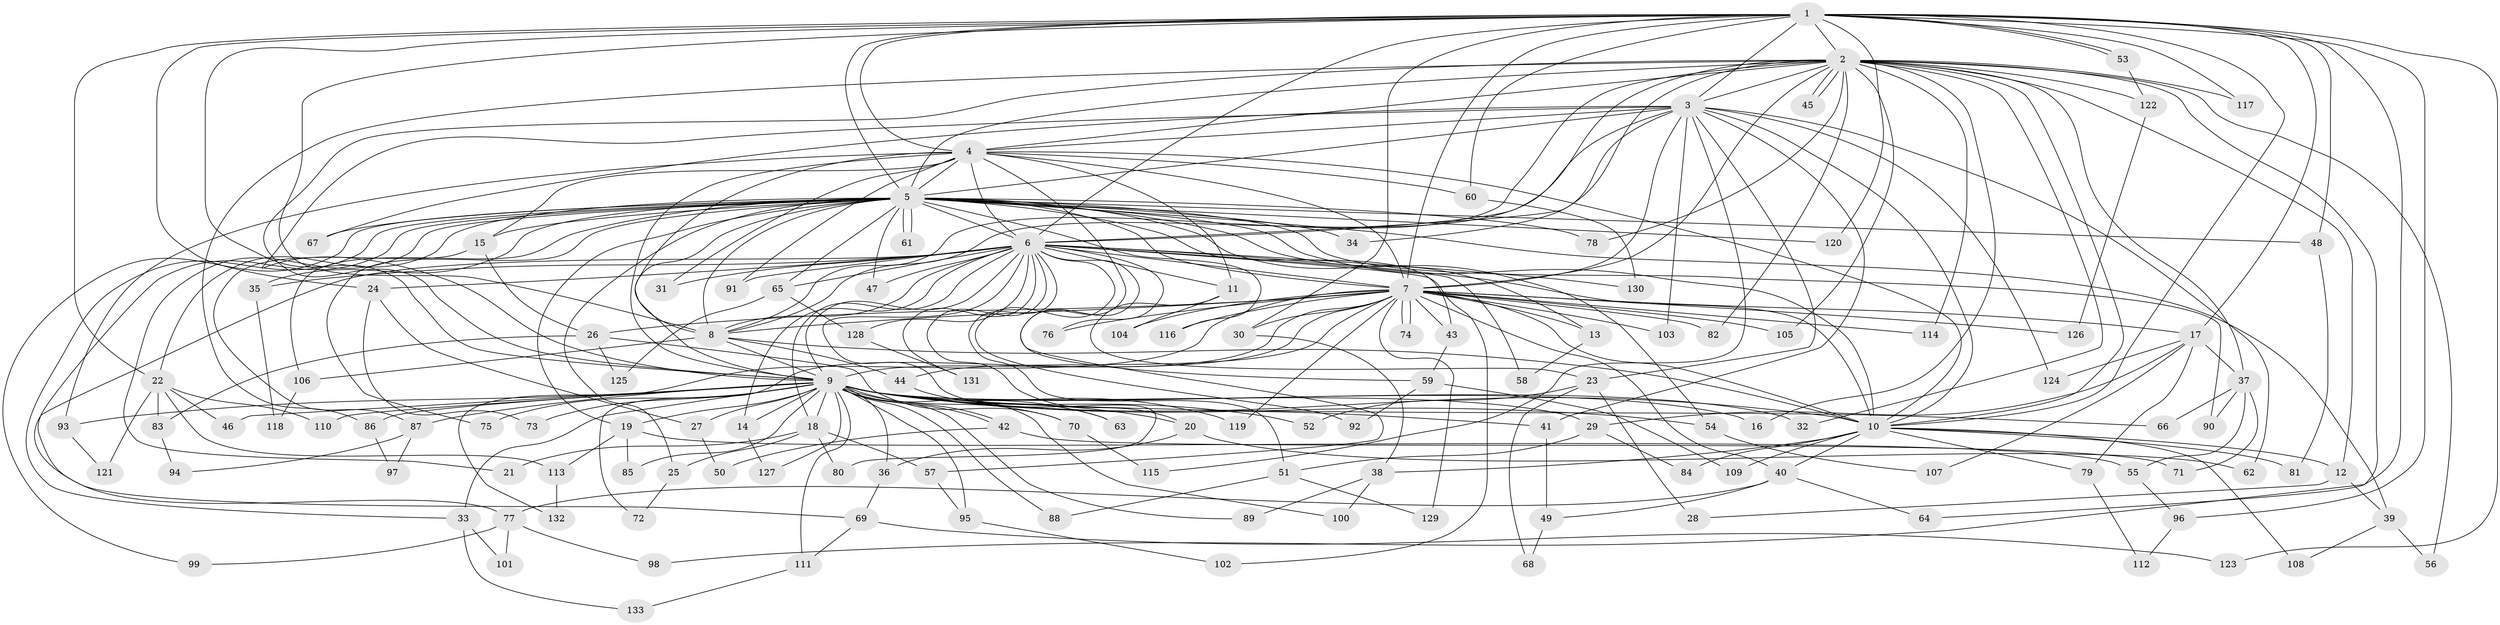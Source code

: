 // coarse degree distribution, {22: 0.04477611940298507, 4: 0.22388059701492538, 3: 0.31343283582089554, 5: 0.04477611940298507, 17: 0.014925373134328358, 7: 0.04477611940298507, 6: 0.014925373134328358, 31: 0.014925373134328358, 2: 0.208955223880597, 1: 0.04477611940298507, 19: 0.014925373134328358, 27: 0.014925373134328358}
// Generated by graph-tools (version 1.1) at 2025/36/03/04/25 23:36:27]
// undirected, 133 vertices, 291 edges
graph export_dot {
  node [color=gray90,style=filled];
  1;
  2;
  3;
  4;
  5;
  6;
  7;
  8;
  9;
  10;
  11;
  12;
  13;
  14;
  15;
  16;
  17;
  18;
  19;
  20;
  21;
  22;
  23;
  24;
  25;
  26;
  27;
  28;
  29;
  30;
  31;
  32;
  33;
  34;
  35;
  36;
  37;
  38;
  39;
  40;
  41;
  42;
  43;
  44;
  45;
  46;
  47;
  48;
  49;
  50;
  51;
  52;
  53;
  54;
  55;
  56;
  57;
  58;
  59;
  60;
  61;
  62;
  63;
  64;
  65;
  66;
  67;
  68;
  69;
  70;
  71;
  72;
  73;
  74;
  75;
  76;
  77;
  78;
  79;
  80;
  81;
  82;
  83;
  84;
  85;
  86;
  87;
  88;
  89;
  90;
  91;
  92;
  93;
  94;
  95;
  96;
  97;
  98;
  99;
  100;
  101;
  102;
  103;
  104;
  105;
  106;
  107;
  108;
  109;
  110;
  111;
  112;
  113;
  114;
  115;
  116;
  117;
  118;
  119;
  120;
  121;
  122;
  123;
  124;
  125;
  126;
  127;
  128;
  129;
  130;
  131;
  132;
  133;
  1 -- 2;
  1 -- 3;
  1 -- 4;
  1 -- 5;
  1 -- 6;
  1 -- 7;
  1 -- 8;
  1 -- 9;
  1 -- 10;
  1 -- 17;
  1 -- 22;
  1 -- 24;
  1 -- 30;
  1 -- 48;
  1 -- 53;
  1 -- 53;
  1 -- 60;
  1 -- 64;
  1 -- 96;
  1 -- 117;
  1 -- 120;
  1 -- 123;
  2 -- 3;
  2 -- 4;
  2 -- 5;
  2 -- 6;
  2 -- 7;
  2 -- 8;
  2 -- 9;
  2 -- 10;
  2 -- 12;
  2 -- 16;
  2 -- 32;
  2 -- 34;
  2 -- 37;
  2 -- 45;
  2 -- 45;
  2 -- 56;
  2 -- 78;
  2 -- 82;
  2 -- 86;
  2 -- 98;
  2 -- 105;
  2 -- 114;
  2 -- 117;
  2 -- 122;
  3 -- 4;
  3 -- 5;
  3 -- 6;
  3 -- 7;
  3 -- 8;
  3 -- 9;
  3 -- 10;
  3 -- 23;
  3 -- 41;
  3 -- 62;
  3 -- 67;
  3 -- 103;
  3 -- 115;
  3 -- 124;
  4 -- 5;
  4 -- 6;
  4 -- 7;
  4 -- 8;
  4 -- 9;
  4 -- 10;
  4 -- 11;
  4 -- 15;
  4 -- 31;
  4 -- 57;
  4 -- 60;
  4 -- 91;
  4 -- 93;
  5 -- 6;
  5 -- 7;
  5 -- 8;
  5 -- 9;
  5 -- 10;
  5 -- 13;
  5 -- 15;
  5 -- 19;
  5 -- 21;
  5 -- 22;
  5 -- 25;
  5 -- 33;
  5 -- 34;
  5 -- 35;
  5 -- 39;
  5 -- 43;
  5 -- 47;
  5 -- 48;
  5 -- 54;
  5 -- 61;
  5 -- 61;
  5 -- 65;
  5 -- 67;
  5 -- 69;
  5 -- 75;
  5 -- 78;
  5 -- 90;
  5 -- 99;
  5 -- 106;
  5 -- 116;
  5 -- 120;
  6 -- 7;
  6 -- 8;
  6 -- 9;
  6 -- 10;
  6 -- 11;
  6 -- 14;
  6 -- 18;
  6 -- 20;
  6 -- 24;
  6 -- 31;
  6 -- 35;
  6 -- 47;
  6 -- 51;
  6 -- 58;
  6 -- 59;
  6 -- 65;
  6 -- 76;
  6 -- 77;
  6 -- 80;
  6 -- 91;
  6 -- 92;
  6 -- 102;
  6 -- 128;
  6 -- 130;
  6 -- 131;
  7 -- 8;
  7 -- 9;
  7 -- 10;
  7 -- 13;
  7 -- 17;
  7 -- 26;
  7 -- 30;
  7 -- 40;
  7 -- 43;
  7 -- 44;
  7 -- 72;
  7 -- 74;
  7 -- 74;
  7 -- 76;
  7 -- 82;
  7 -- 103;
  7 -- 104;
  7 -- 105;
  7 -- 114;
  7 -- 116;
  7 -- 119;
  7 -- 126;
  7 -- 129;
  7 -- 132;
  8 -- 9;
  8 -- 10;
  8 -- 44;
  8 -- 106;
  9 -- 10;
  9 -- 14;
  9 -- 16;
  9 -- 18;
  9 -- 19;
  9 -- 20;
  9 -- 27;
  9 -- 29;
  9 -- 32;
  9 -- 33;
  9 -- 36;
  9 -- 41;
  9 -- 42;
  9 -- 42;
  9 -- 46;
  9 -- 52;
  9 -- 54;
  9 -- 63;
  9 -- 66;
  9 -- 70;
  9 -- 73;
  9 -- 75;
  9 -- 85;
  9 -- 86;
  9 -- 87;
  9 -- 88;
  9 -- 89;
  9 -- 93;
  9 -- 95;
  9 -- 100;
  9 -- 110;
  9 -- 111;
  9 -- 119;
  9 -- 127;
  10 -- 12;
  10 -- 38;
  10 -- 40;
  10 -- 79;
  10 -- 81;
  10 -- 84;
  10 -- 108;
  10 -- 109;
  11 -- 23;
  11 -- 104;
  12 -- 28;
  12 -- 39;
  13 -- 58;
  14 -- 127;
  15 -- 26;
  15 -- 87;
  17 -- 29;
  17 -- 37;
  17 -- 79;
  17 -- 107;
  17 -- 124;
  18 -- 21;
  18 -- 25;
  18 -- 57;
  18 -- 80;
  19 -- 55;
  19 -- 85;
  19 -- 113;
  20 -- 36;
  20 -- 62;
  22 -- 46;
  22 -- 83;
  22 -- 110;
  22 -- 113;
  22 -- 121;
  23 -- 28;
  23 -- 52;
  23 -- 68;
  24 -- 27;
  24 -- 73;
  25 -- 72;
  26 -- 70;
  26 -- 83;
  26 -- 125;
  27 -- 50;
  29 -- 51;
  29 -- 84;
  30 -- 38;
  33 -- 101;
  33 -- 133;
  35 -- 118;
  36 -- 69;
  37 -- 55;
  37 -- 66;
  37 -- 71;
  37 -- 90;
  38 -- 89;
  38 -- 100;
  39 -- 56;
  39 -- 108;
  40 -- 49;
  40 -- 64;
  40 -- 77;
  41 -- 49;
  42 -- 50;
  42 -- 71;
  43 -- 59;
  44 -- 63;
  48 -- 81;
  49 -- 68;
  51 -- 88;
  51 -- 129;
  53 -- 122;
  54 -- 107;
  55 -- 96;
  57 -- 95;
  59 -- 92;
  59 -- 109;
  60 -- 130;
  65 -- 125;
  65 -- 128;
  69 -- 111;
  69 -- 123;
  70 -- 115;
  77 -- 98;
  77 -- 99;
  77 -- 101;
  79 -- 112;
  83 -- 94;
  86 -- 97;
  87 -- 94;
  87 -- 97;
  93 -- 121;
  95 -- 102;
  96 -- 112;
  106 -- 118;
  111 -- 133;
  113 -- 132;
  122 -- 126;
  128 -- 131;
}
